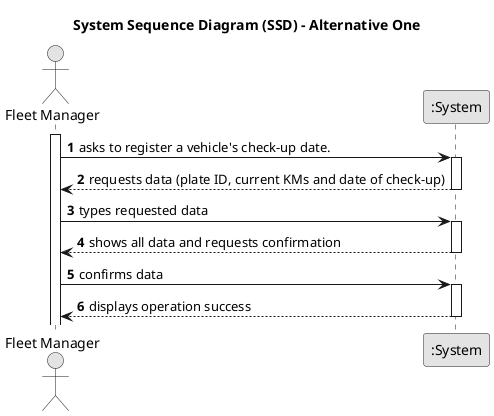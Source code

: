 @startuml
skinparam monochrome true
skinparam packageStyle rectangle
skinparam shadowing false

title System Sequence Diagram (SSD) - Alternative One

autonumber

actor "Fleet Manager" as Employee
participant ":System" as System

activate Employee

    Employee -> System : asks to register a vehicle's check-up date.
    activate System

        System --> Employee : requests data (plate ID, current KMs and date of check-up)
    deactivate System

    Employee -> System : types requested data
    activate System

    System --> Employee : shows all data and requests confirmation
    deactivate System

    Employee -> System : confirms data
    activate System

        System --> Employee : displays operation success
    deactivate System

@enduml